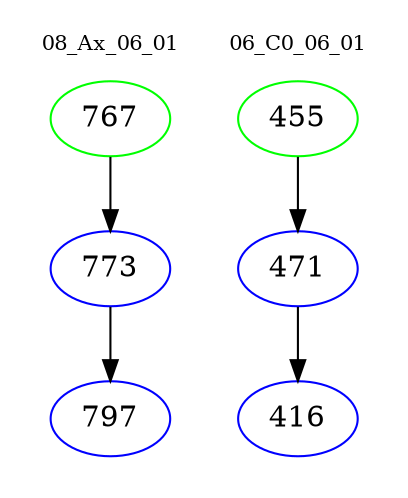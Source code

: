 digraph{
subgraph cluster_0 {
color = white
label = "08_Ax_06_01";
fontsize=10;
T0_767 [label="767", color="green"]
T0_767 -> T0_773 [color="black"]
T0_773 [label="773", color="blue"]
T0_773 -> T0_797 [color="black"]
T0_797 [label="797", color="blue"]
}
subgraph cluster_1 {
color = white
label = "06_C0_06_01";
fontsize=10;
T1_455 [label="455", color="green"]
T1_455 -> T1_471 [color="black"]
T1_471 [label="471", color="blue"]
T1_471 -> T1_416 [color="black"]
T1_416 [label="416", color="blue"]
}
}
